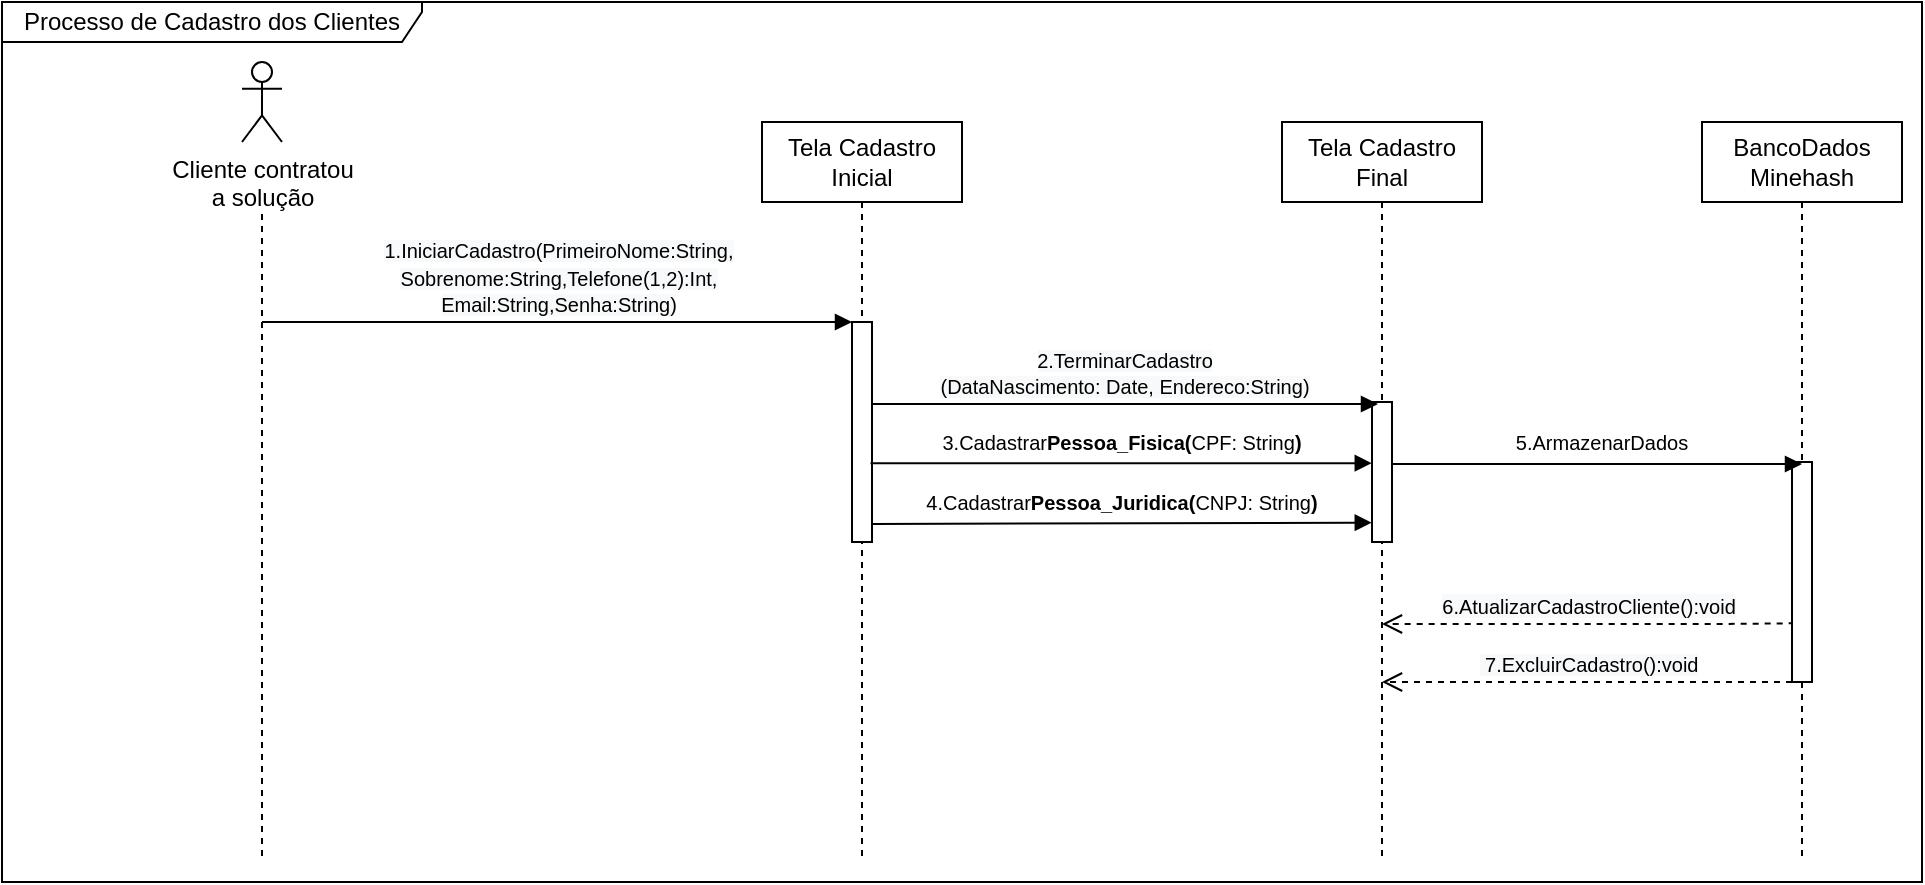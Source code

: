 <mxfile version="12.2.6" type="device" pages="1"><diagram id="mfQ4lqMquQvW_fWZL4l8" name="Page-1"><mxGraphModel dx="2169" dy="2011" grid="1" gridSize="10" guides="1" tooltips="1" connect="1" arrows="1" fold="1" page="1" pageScale="1" pageWidth="827" pageHeight="1169" math="0" shadow="0"><root><mxCell id="0"/><mxCell id="1" parent="0"/><mxCell id="tL87GiThZEzoS92K3WlB-1" value="" style="shape=umlLifeline;participant=umlActor;perimeter=lifelinePerimeter;whiteSpace=wrap;html=1;container=1;collapsible=0;recursiveResize=0;verticalAlign=top;spacingTop=36;labelBackgroundColor=#ffffff;outlineConnect=0;size=0;" vertex="1" parent="1"><mxGeometry x="20" y="-10" width="20" height="330" as="geometry"/></mxCell><mxCell id="tL87GiThZEzoS92K3WlB-2" value="Tela Cadastro&lt;br&gt;Inicial" style="shape=umlLifeline;perimeter=lifelinePerimeter;whiteSpace=wrap;html=1;container=1;collapsible=0;recursiveResize=0;outlineConnect=0;" vertex="1" parent="1"><mxGeometry x="280" y="-50" width="100" height="370" as="geometry"/></mxCell><mxCell id="tL87GiThZEzoS92K3WlB-17" value="" style="html=1;points=[];perimeter=orthogonalPerimeter;" vertex="1" parent="tL87GiThZEzoS92K3WlB-2"><mxGeometry x="45" y="100" width="10" height="110" as="geometry"/></mxCell><mxCell id="tL87GiThZEzoS92K3WlB-3" value="Cliente contratou&lt;br&gt;&amp;nbsp;a solução&amp;nbsp;" style="shape=umlActor;verticalLabelPosition=bottom;labelBackgroundColor=#ffffff;verticalAlign=top;html=1;" vertex="1" parent="1"><mxGeometry x="20" y="-80" width="20" height="40" as="geometry"/></mxCell><mxCell id="tL87GiThZEzoS92K3WlB-16" value="Tela Cadastro&lt;br&gt;Final" style="shape=umlLifeline;perimeter=lifelinePerimeter;whiteSpace=wrap;html=1;container=1;collapsible=0;recursiveResize=0;outlineConnect=0;" vertex="1" parent="1"><mxGeometry x="540" y="-50" width="100" height="370" as="geometry"/></mxCell><mxCell id="tL87GiThZEzoS92K3WlB-23" value="" style="html=1;points=[];perimeter=orthogonalPerimeter;" vertex="1" parent="tL87GiThZEzoS92K3WlB-16"><mxGeometry x="45" y="140" width="10" height="70" as="geometry"/></mxCell><mxCell id="tL87GiThZEzoS92K3WlB-18" value="&lt;font style=&quot;font-size: 10px&quot;&gt;&lt;span style=&quot;text-align: left ; background-color: rgb(248 , 249 , 250)&quot;&gt;1.IniciarCadastro&lt;/span&gt;&lt;span style=&quot;text-align: left ; background-color: rgb(248 , 249 , 250)&quot;&gt;(PrimeiroNome:String,&lt;br&gt;Sobrenome:String,Telefone(1,2):Int,&lt;br&gt;Email:String,Senha:String)&lt;/span&gt;&lt;/font&gt;" style="html=1;verticalAlign=bottom;endArrow=block;entryX=0;entryY=0;" edge="1" target="tL87GiThZEzoS92K3WlB-17" parent="1" source="tL87GiThZEzoS92K3WlB-1"><mxGeometry relative="1" as="geometry"><mxPoint x="180" y="110" as="sourcePoint"/></mxGeometry></mxCell><mxCell id="tL87GiThZEzoS92K3WlB-19" value="&lt;span style=&quot;text-align: left ; background-color: rgb(248 , 249 , 250)&quot;&gt;&lt;font style=&quot;font-size: 10px&quot;&gt;6.AtualizarCadastroCliente():void&lt;/font&gt;&lt;/span&gt;" style="html=1;verticalAlign=bottom;endArrow=open;dashed=1;endSize=8;exitX=0.133;exitY=0.733;exitDx=0;exitDy=0;exitPerimeter=0;" edge="1" source="tL87GiThZEzoS92K3WlB-26" parent="1" target="tL87GiThZEzoS92K3WlB-16"><mxGeometry relative="1" as="geometry"><mxPoint x="590" y="190" as="targetPoint"/><Array as="points"><mxPoint x="760" y="201"/></Array></mxGeometry></mxCell><mxCell id="tL87GiThZEzoS92K3WlB-24" value="&lt;font style=&quot;font-size: 10px&quot;&gt;&lt;span style=&quot;text-align: left ; background-color: rgb(248 , 249 , 250)&quot;&gt;2.TerminarCadastro&lt;br&gt;(&lt;/span&gt;&lt;span style=&quot;text-align: left ; background-color: rgb(248 , 249 , 250)&quot;&gt;DataNascimento: Date, Endereco:String&lt;/span&gt;&lt;span style=&quot;text-align: left ; background-color: rgb(248 , 249 , 250)&quot;&gt;)&lt;/span&gt;&lt;span style=&quot;text-align: left ; background-color: rgb(248 , 249 , 250)&quot;&gt;&lt;br&gt;&lt;/span&gt;&lt;/font&gt;" style="html=1;verticalAlign=bottom;endArrow=block;" edge="1" parent="1" source="tL87GiThZEzoS92K3WlB-17"><mxGeometry x="-0.006" relative="1" as="geometry"><mxPoint x="340.024" y="90" as="sourcePoint"/><mxPoint x="588" y="91" as="targetPoint"/><mxPoint as="offset"/></mxGeometry></mxCell><mxCell id="tL87GiThZEzoS92K3WlB-25" value="BancoDados&lt;br&gt;Minehash" style="shape=umlLifeline;perimeter=lifelinePerimeter;whiteSpace=wrap;html=1;container=1;collapsible=0;recursiveResize=0;outlineConnect=0;" vertex="1" parent="1"><mxGeometry x="750" y="-50" width="100" height="370" as="geometry"/></mxCell><mxCell id="tL87GiThZEzoS92K3WlB-26" value="" style="html=1;points=[];perimeter=orthogonalPerimeter;" vertex="1" parent="tL87GiThZEzoS92K3WlB-25"><mxGeometry x="45" y="170" width="10" height="110" as="geometry"/></mxCell><mxCell id="tL87GiThZEzoS92K3WlB-27" value="&lt;font style=&quot;font-size: 10px&quot;&gt;&lt;span style=&quot;text-align: left ; background-color: rgb(248 , 249 , 250)&quot;&gt;&lt;br&gt;&lt;/span&gt;&lt;/font&gt;" style="html=1;verticalAlign=bottom;endArrow=block;" edge="1" parent="1" source="tL87GiThZEzoS92K3WlB-23"><mxGeometry x="-0.025" y="11" relative="1" as="geometry"><mxPoint x="599.89" y="120.16" as="sourcePoint"/><mxPoint x="800" y="121" as="targetPoint"/><mxPoint as="offset"/></mxGeometry></mxCell><mxCell id="tL87GiThZEzoS92K3WlB-28" value="&lt;font style=&quot;font-size: 10px&quot;&gt;&lt;span style=&quot;text-align: left ; background-color: rgb(248 , 249 , 250)&quot;&gt;&lt;br&gt;&lt;/span&gt;&lt;/font&gt;" style="html=1;verticalAlign=bottom;endArrow=block;exitX=0.925;exitY=0.642;exitDx=0;exitDy=0;exitPerimeter=0;entryX=-0.011;entryY=0.437;entryDx=0;entryDy=0;entryPerimeter=0;" edge="1" parent="1" source="tL87GiThZEzoS92K3WlB-17" target="tL87GiThZEzoS92K3WlB-23"><mxGeometry x="0.074" y="-100" relative="1" as="geometry"><mxPoint x="360" y="120" as="sourcePoint"/><mxPoint x="584" y="122" as="targetPoint"/><mxPoint as="offset"/></mxGeometry></mxCell><mxCell id="tL87GiThZEzoS92K3WlB-29" value="&lt;font style=&quot;font-size: 10px&quot;&gt;&lt;span style=&quot;text-align: left ; background-color: rgb(248 , 249 , 250)&quot;&gt;&lt;br&gt;&lt;/span&gt;&lt;/font&gt;" style="html=1;verticalAlign=bottom;endArrow=block;exitX=0.994;exitY=0.918;exitDx=0;exitDy=0;exitPerimeter=0;entryX=-0.011;entryY=0.862;entryDx=0;entryDy=0;entryPerimeter=0;" edge="1" parent="1" source="tL87GiThZEzoS92K3WlB-17" target="tL87GiThZEzoS92K3WlB-23"><mxGeometry x="0.074" y="-40" relative="1" as="geometry"><mxPoint x="339.75" y="150.62" as="sourcePoint"/><mxPoint x="582" y="150" as="targetPoint"/><mxPoint as="offset"/></mxGeometry></mxCell><mxCell id="tL87GiThZEzoS92K3WlB-30" value="&lt;font style=&quot;font-size: 10px&quot;&gt;3.Cadastrar&lt;span style=&quot;font-weight: 700 ; white-space: nowrap&quot;&gt;Pessoa_Fisica(&lt;/span&gt;&lt;span style=&quot;text-align: left ; white-space: nowrap&quot;&gt;CPF: String&lt;/span&gt;&lt;span style=&quot;font-weight: 700 ; white-space: nowrap&quot;&gt;)&lt;/span&gt;&lt;/font&gt;" style="text;html=1;strokeColor=none;fillColor=none;align=center;verticalAlign=middle;whiteSpace=wrap;rounded=0;" vertex="1" parent="1"><mxGeometry x="440" y="100" width="40" height="20" as="geometry"/></mxCell><mxCell id="tL87GiThZEzoS92K3WlB-32" value="&lt;font style=&quot;font-size: 10px&quot;&gt;4.Cadastrar&lt;span style=&quot;font-weight: 700 ; white-space: nowrap&quot;&gt;Pessoa_Juridica(&lt;/span&gt;&lt;span style=&quot;text-align: left ; white-space: nowrap&quot;&gt;CNPJ: String&lt;/span&gt;&lt;span style=&quot;font-weight: 700 ; white-space: nowrap&quot;&gt;)&lt;/span&gt;&lt;/font&gt;" style="text;html=1;strokeColor=none;fillColor=none;align=center;verticalAlign=middle;whiteSpace=wrap;rounded=0;" vertex="1" parent="1"><mxGeometry x="440" y="130" width="40" height="20" as="geometry"/></mxCell><mxCell id="tL87GiThZEzoS92K3WlB-34" value="&lt;span style=&quot;font-size: 10px ; text-align: left ; white-space: nowrap&quot;&gt;5.ArmazenarDados&lt;/span&gt;" style="text;html=1;strokeColor=none;fillColor=none;align=center;verticalAlign=middle;whiteSpace=wrap;rounded=0;" vertex="1" parent="1"><mxGeometry x="680" y="100" width="40" height="20" as="geometry"/></mxCell><mxCell id="tL87GiThZEzoS92K3WlB-35" value="&lt;span style=&quot;font-size: 10px ; text-align: left ; background-color: rgb(248 , 249 , 250)&quot;&gt;&amp;nbsp;7.ExcluirCadastro():void&lt;/span&gt;" style="html=1;verticalAlign=bottom;endArrow=open;dashed=1;endSize=8;" edge="1" parent="1" source="tL87GiThZEzoS92K3WlB-26" target="tL87GiThZEzoS92K3WlB-16"><mxGeometry relative="1" as="geometry"><mxPoint x="599.5" y="211" as="targetPoint"/><mxPoint x="806.33" y="210.63" as="sourcePoint"/><Array as="points"><mxPoint x="760" y="230"/></Array></mxGeometry></mxCell><mxCell id="tL87GiThZEzoS92K3WlB-37" value="Processo de Cadastro dos Clientes" style="shape=umlFrame;whiteSpace=wrap;html=1;width=210;height=20;" vertex="1" parent="1"><mxGeometry x="-100" y="-110" width="960" height="440" as="geometry"/></mxCell></root></mxGraphModel></diagram></mxfile>